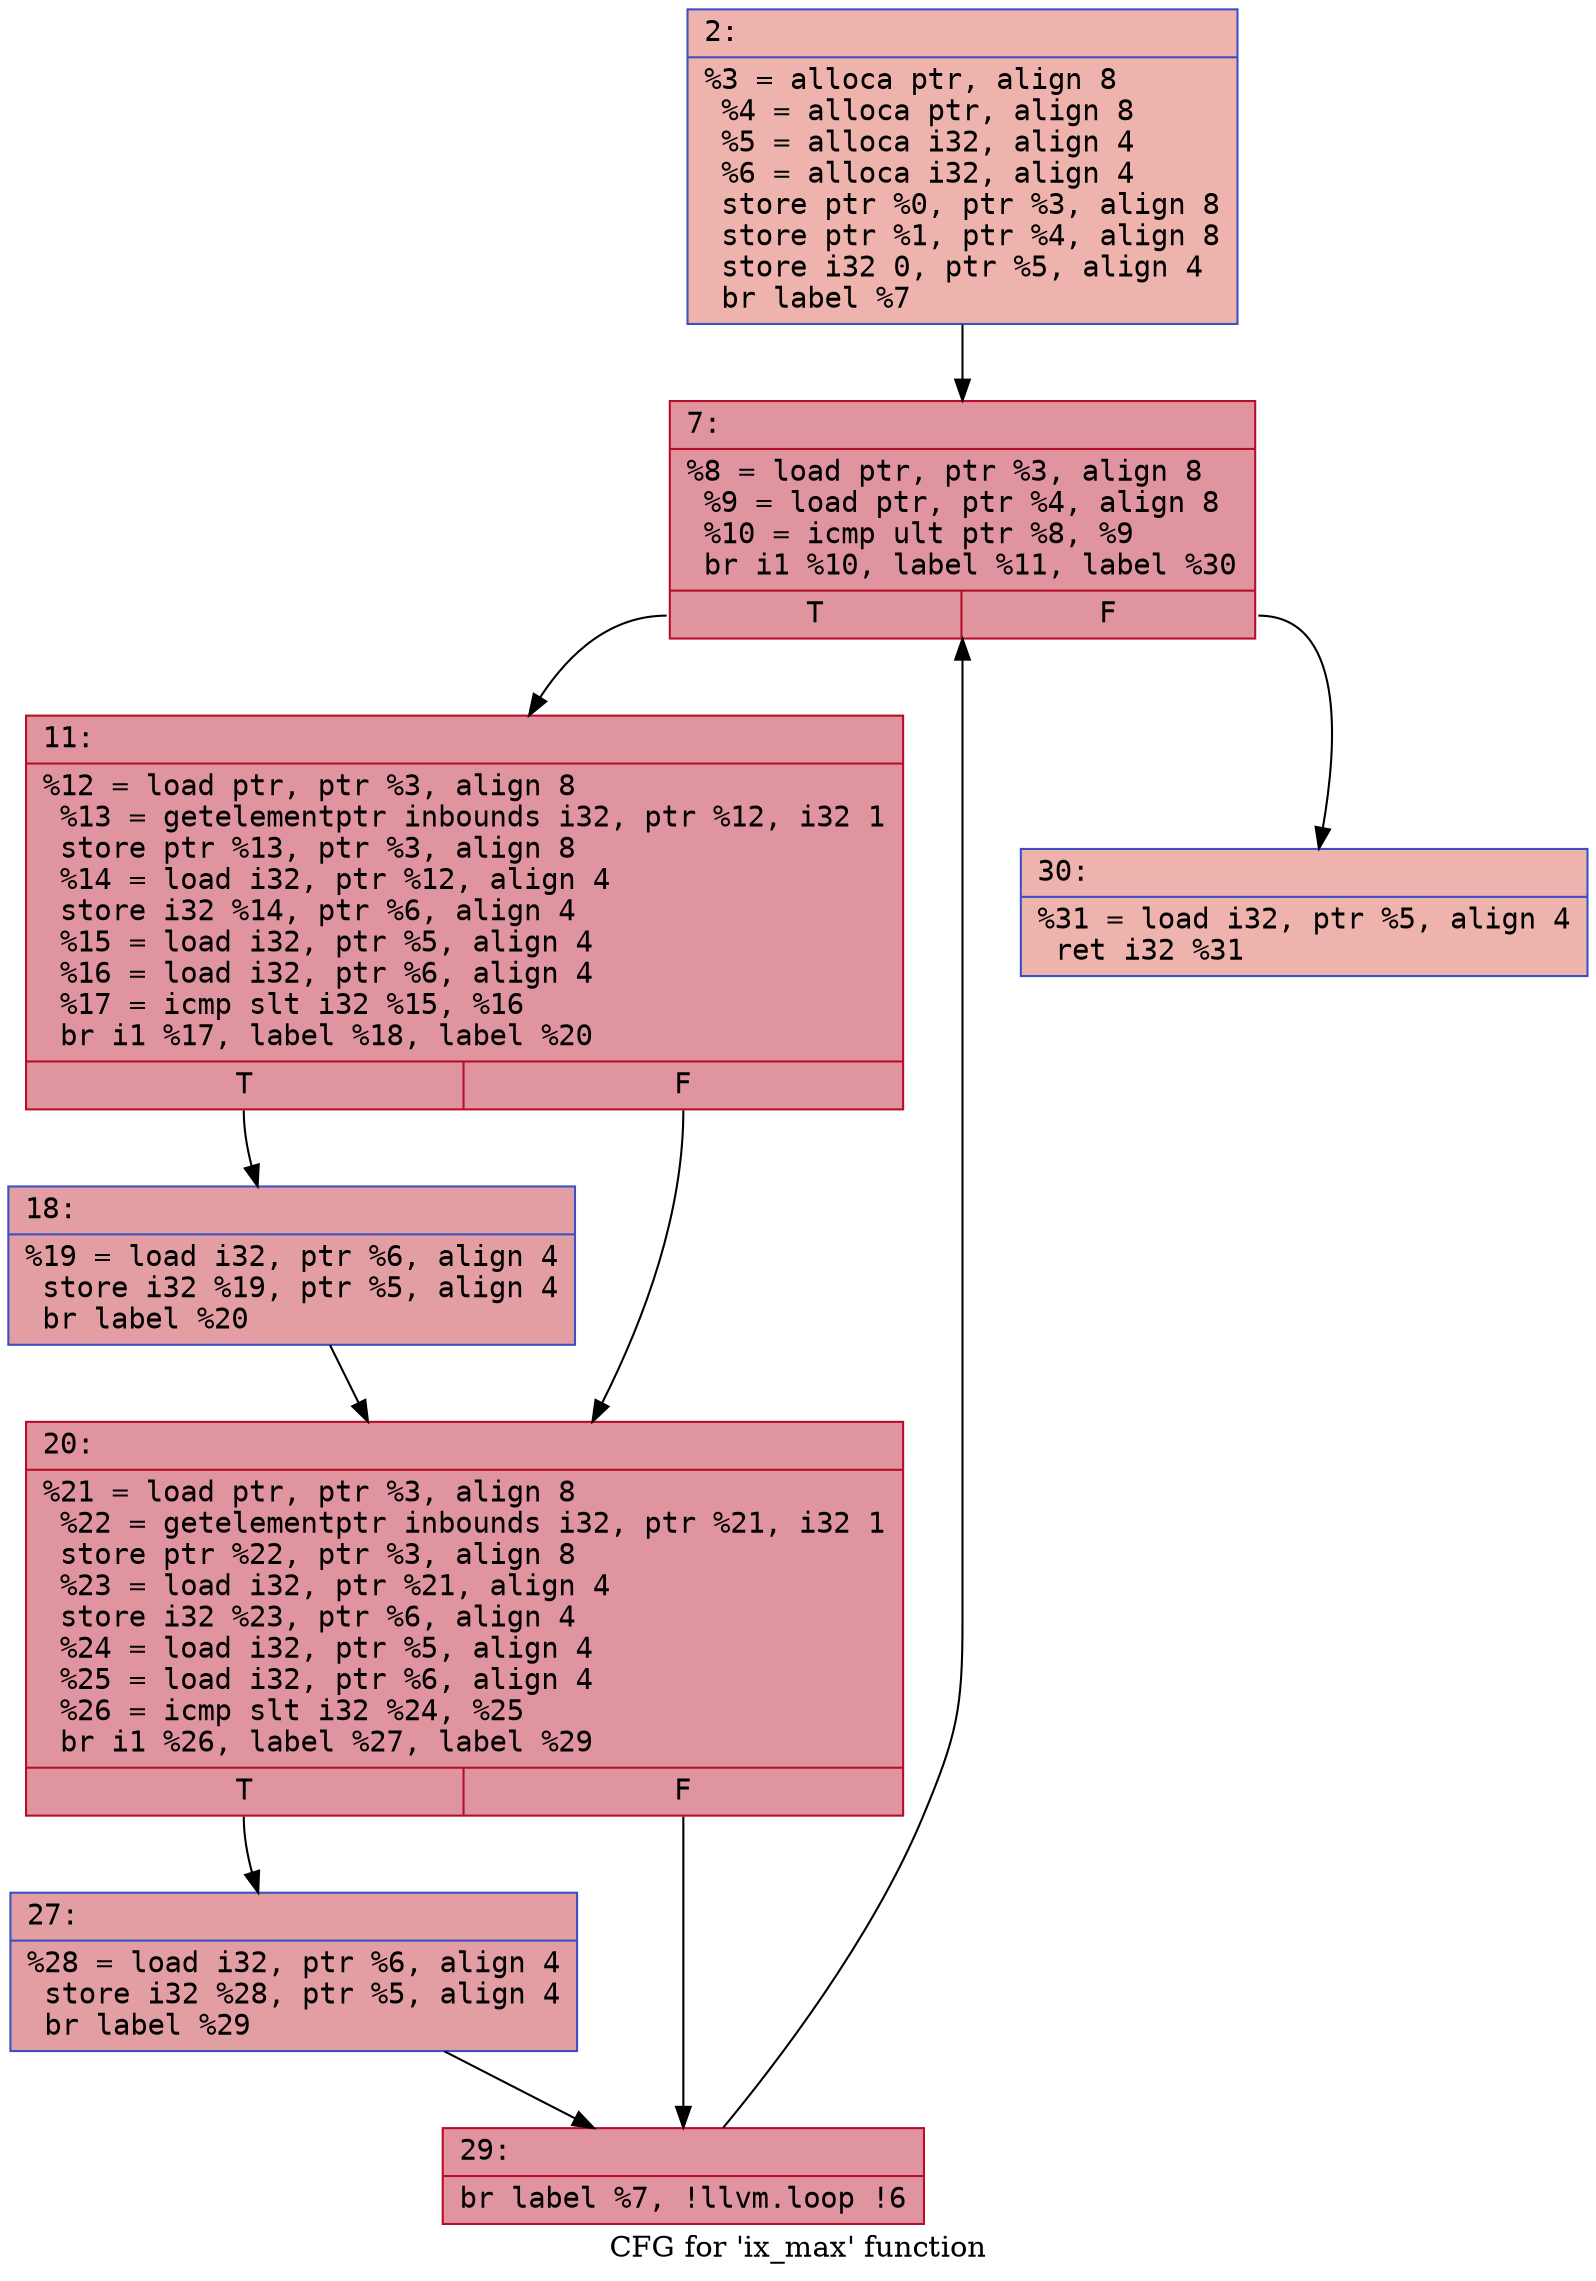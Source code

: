 digraph "CFG for 'ix_max' function" {
	label="CFG for 'ix_max' function";

	Node0x60000224f430 [shape=record,color="#3d50c3ff", style=filled, fillcolor="#d6524470" fontname="Courier",label="{2:\l|  %3 = alloca ptr, align 8\l  %4 = alloca ptr, align 8\l  %5 = alloca i32, align 4\l  %6 = alloca i32, align 4\l  store ptr %0, ptr %3, align 8\l  store ptr %1, ptr %4, align 8\l  store i32 0, ptr %5, align 4\l  br label %7\l}"];
	Node0x60000224f430 -> Node0x60000224f480[tooltip="2 -> 7\nProbability 100.00%" ];
	Node0x60000224f480 [shape=record,color="#b70d28ff", style=filled, fillcolor="#b70d2870" fontname="Courier",label="{7:\l|  %8 = load ptr, ptr %3, align 8\l  %9 = load ptr, ptr %4, align 8\l  %10 = icmp ult ptr %8, %9\l  br i1 %10, label %11, label %30\l|{<s0>T|<s1>F}}"];
	Node0x60000224f480:s0 -> Node0x60000224f4d0[tooltip="7 -> 11\nProbability 96.88%" ];
	Node0x60000224f480:s1 -> Node0x60000224f660[tooltip="7 -> 30\nProbability 3.12%" ];
	Node0x60000224f4d0 [shape=record,color="#b70d28ff", style=filled, fillcolor="#b70d2870" fontname="Courier",label="{11:\l|  %12 = load ptr, ptr %3, align 8\l  %13 = getelementptr inbounds i32, ptr %12, i32 1\l  store ptr %13, ptr %3, align 8\l  %14 = load i32, ptr %12, align 4\l  store i32 %14, ptr %6, align 4\l  %15 = load i32, ptr %5, align 4\l  %16 = load i32, ptr %6, align 4\l  %17 = icmp slt i32 %15, %16\l  br i1 %17, label %18, label %20\l|{<s0>T|<s1>F}}"];
	Node0x60000224f4d0:s0 -> Node0x60000224f520[tooltip="11 -> 18\nProbability 50.00%" ];
	Node0x60000224f4d0:s1 -> Node0x60000224f570[tooltip="11 -> 20\nProbability 50.00%" ];
	Node0x60000224f520 [shape=record,color="#3d50c3ff", style=filled, fillcolor="#be242e70" fontname="Courier",label="{18:\l|  %19 = load i32, ptr %6, align 4\l  store i32 %19, ptr %5, align 4\l  br label %20\l}"];
	Node0x60000224f520 -> Node0x60000224f570[tooltip="18 -> 20\nProbability 100.00%" ];
	Node0x60000224f570 [shape=record,color="#b70d28ff", style=filled, fillcolor="#b70d2870" fontname="Courier",label="{20:\l|  %21 = load ptr, ptr %3, align 8\l  %22 = getelementptr inbounds i32, ptr %21, i32 1\l  store ptr %22, ptr %3, align 8\l  %23 = load i32, ptr %21, align 4\l  store i32 %23, ptr %6, align 4\l  %24 = load i32, ptr %5, align 4\l  %25 = load i32, ptr %6, align 4\l  %26 = icmp slt i32 %24, %25\l  br i1 %26, label %27, label %29\l|{<s0>T|<s1>F}}"];
	Node0x60000224f570:s0 -> Node0x60000224f5c0[tooltip="20 -> 27\nProbability 50.00%" ];
	Node0x60000224f570:s1 -> Node0x60000224f610[tooltip="20 -> 29\nProbability 50.00%" ];
	Node0x60000224f5c0 [shape=record,color="#3d50c3ff", style=filled, fillcolor="#be242e70" fontname="Courier",label="{27:\l|  %28 = load i32, ptr %6, align 4\l  store i32 %28, ptr %5, align 4\l  br label %29\l}"];
	Node0x60000224f5c0 -> Node0x60000224f610[tooltip="27 -> 29\nProbability 100.00%" ];
	Node0x60000224f610 [shape=record,color="#b70d28ff", style=filled, fillcolor="#b70d2870" fontname="Courier",label="{29:\l|  br label %7, !llvm.loop !6\l}"];
	Node0x60000224f610 -> Node0x60000224f480[tooltip="29 -> 7\nProbability 100.00%" ];
	Node0x60000224f660 [shape=record,color="#3d50c3ff", style=filled, fillcolor="#d6524470" fontname="Courier",label="{30:\l|  %31 = load i32, ptr %5, align 4\l  ret i32 %31\l}"];
}
